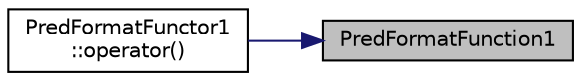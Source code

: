 digraph "PredFormatFunction1"
{
 // LATEX_PDF_SIZE
  bgcolor="transparent";
  edge [fontname="Helvetica",fontsize="10",labelfontname="Helvetica",labelfontsize="10"];
  node [fontname="Helvetica",fontsize="10",shape=record];
  rankdir="RL";
  Node1 [label="PredFormatFunction1",height=0.2,width=0.4,color="black", fillcolor="grey75", style="filled", fontcolor="black",tooltip=" "];
  Node1 -> Node2 [dir="back",color="midnightblue",fontsize="10",style="solid",fontname="Helvetica"];
  Node2 [label="PredFormatFunctor1\l::operator()",height=0.2,width=0.4,color="black",URL="$structPredFormatFunctor1.html#ac2c414b5fa65b41b0ab5967f9f1e5bff",tooltip=" "];
}
